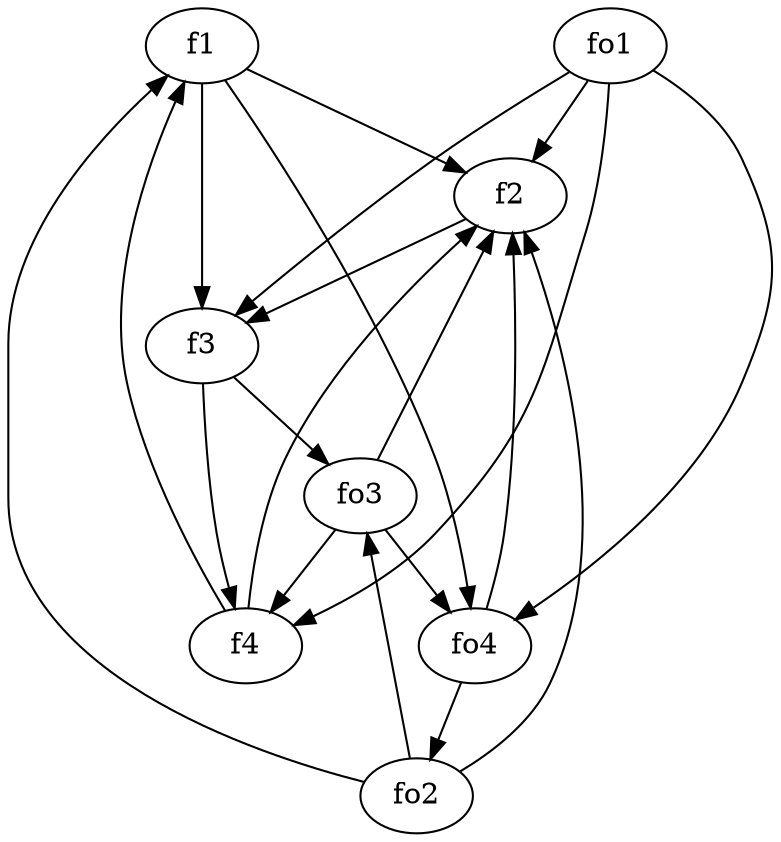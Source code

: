 strict digraph  {
f1;
f2;
f3;
f4;
fo1;
fo2;
fo3;
fo4;
f1 -> f3  [weight=2];
f1 -> f2  [weight=2];
f1 -> fo4  [weight=2];
f2 -> f3  [weight=2];
f3 -> f4  [weight=2];
f3 -> fo3  [weight=2];
f4 -> f2  [weight=2];
f4 -> f1  [weight=2];
fo1 -> f2  [weight=2];
fo1 -> f4  [weight=2];
fo1 -> f3  [weight=2];
fo1 -> fo4  [weight=2];
fo2 -> fo3  [weight=2];
fo2 -> f2  [weight=2];
fo2 -> f1  [weight=2];
fo3 -> f2  [weight=2];
fo3 -> fo4  [weight=2];
fo3 -> f4  [weight=2];
fo4 -> f2  [weight=2];
fo4 -> fo2  [weight=2];
}
